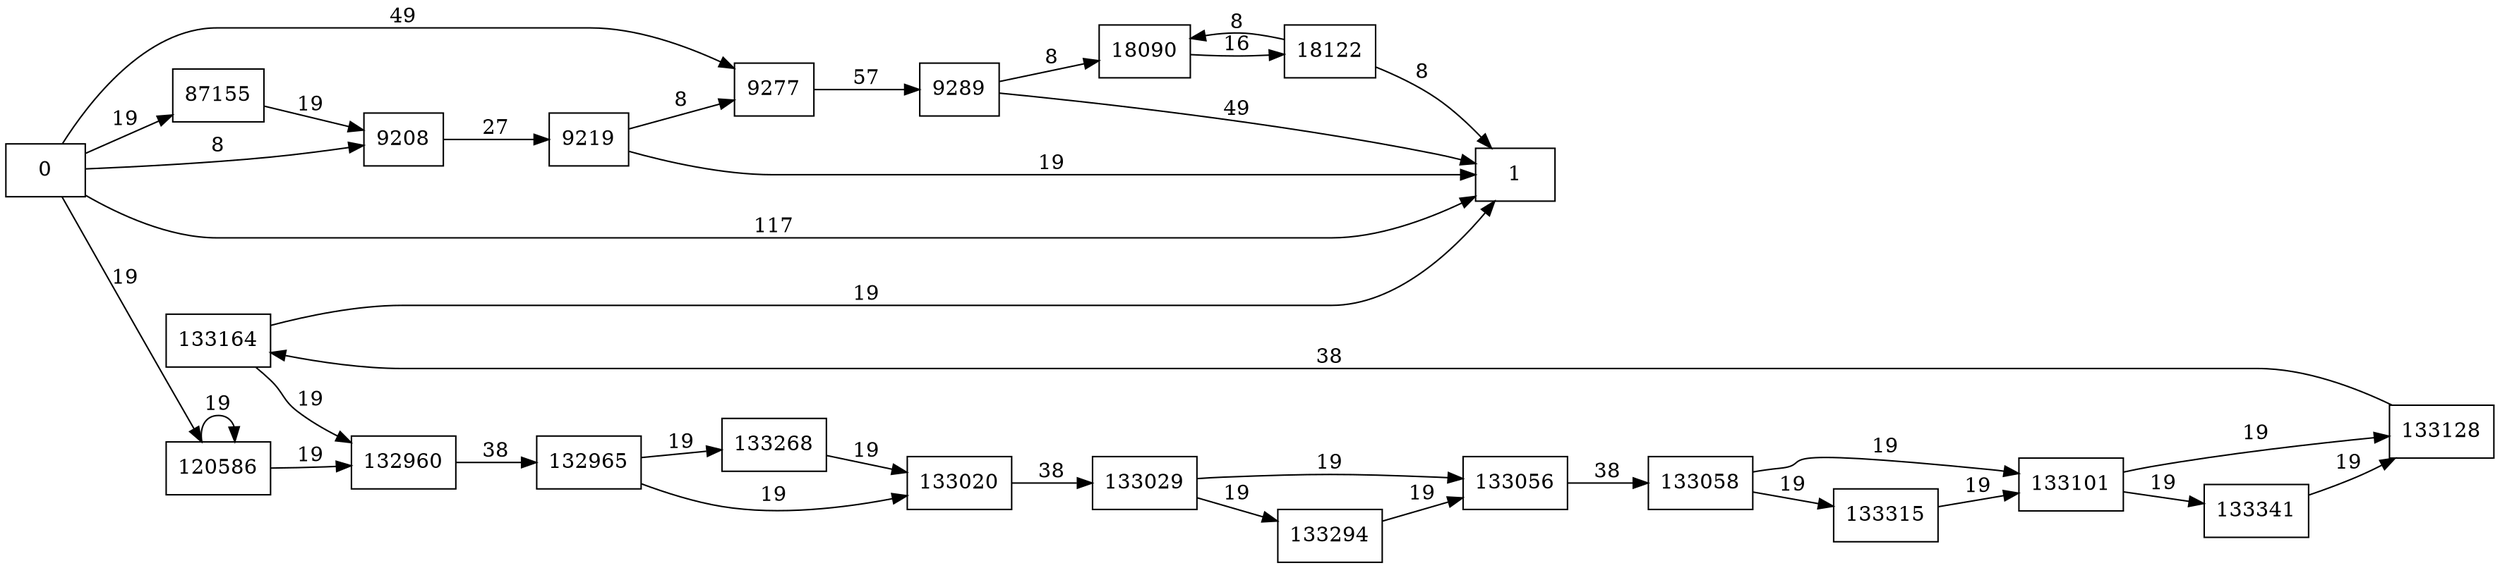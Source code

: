 digraph {
	graph [rankdir=LR]
	node [shape=rectangle]
	9208 -> 9219 [label=27]
	9219 -> 9277 [label=8]
	9219 -> 1 [label=19]
	9277 -> 9289 [label=57]
	9289 -> 18090 [label=8]
	9289 -> 1 [label=49]
	18090 -> 18122 [label=16]
	18122 -> 18090 [label=8]
	18122 -> 1 [label=8]
	87155 -> 9208 [label=19]
	120586 -> 120586 [label=19]
	120586 -> 132960 [label=19]
	132960 -> 132965 [label=38]
	132965 -> 133020 [label=19]
	132965 -> 133268 [label=19]
	133020 -> 133029 [label=38]
	133029 -> 133056 [label=19]
	133029 -> 133294 [label=19]
	133056 -> 133058 [label=38]
	133058 -> 133101 [label=19]
	133058 -> 133315 [label=19]
	133101 -> 133128 [label=19]
	133101 -> 133341 [label=19]
	133128 -> 133164 [label=38]
	133164 -> 132960 [label=19]
	133164 -> 1 [label=19]
	133268 -> 133020 [label=19]
	133294 -> 133056 [label=19]
	133315 -> 133101 [label=19]
	133341 -> 133128 [label=19]
	0 -> 9208 [label=8]
	0 -> 1 [label=117]
	0 -> 87155 [label=19]
	0 -> 9277 [label=49]
	0 -> 120586 [label=19]
}
